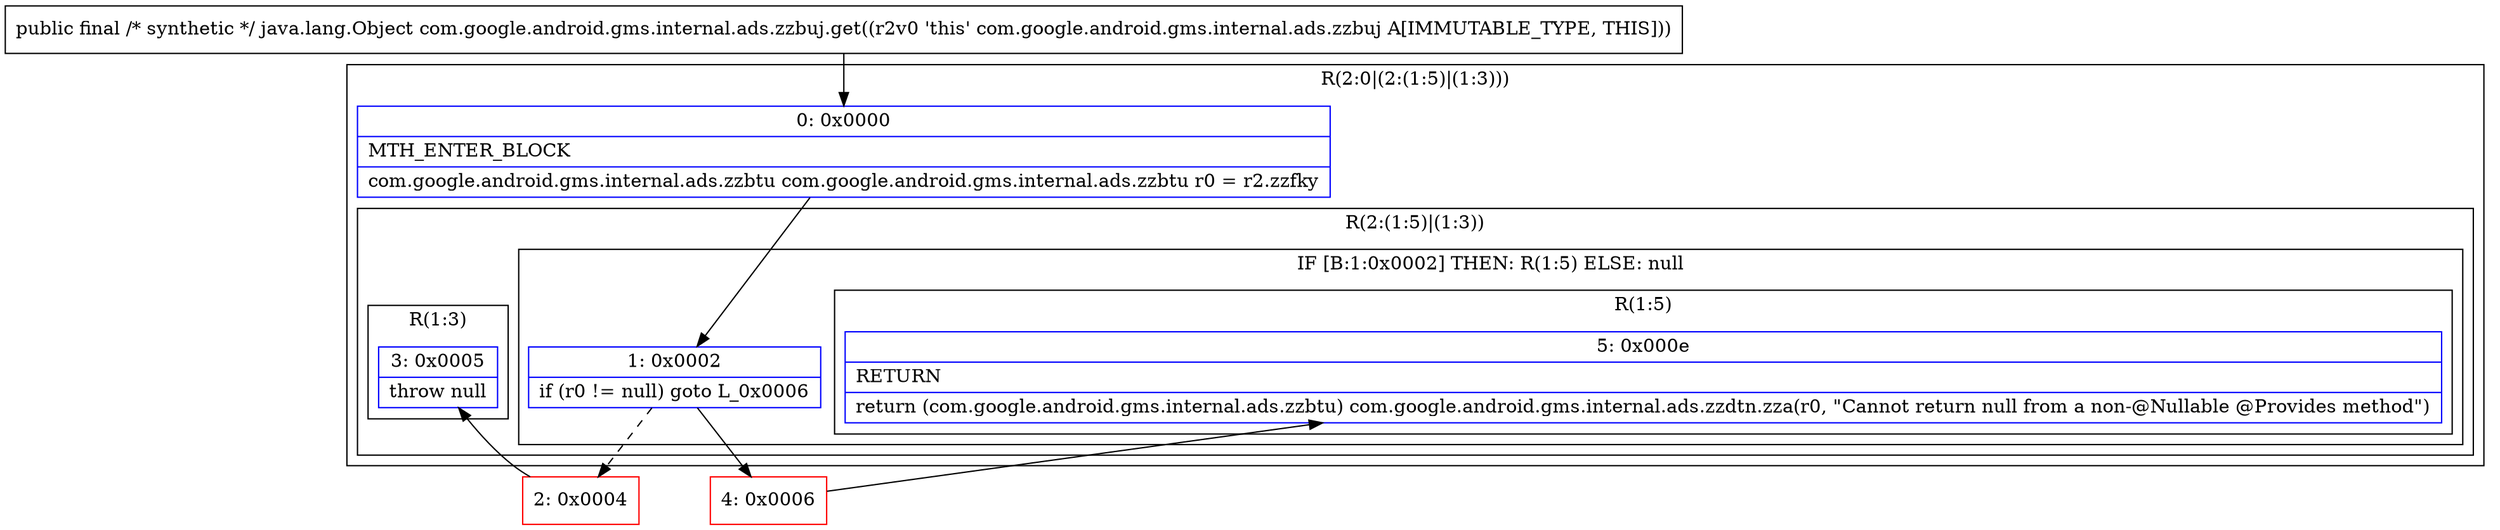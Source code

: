 digraph "CFG forcom.google.android.gms.internal.ads.zzbuj.get()Ljava\/lang\/Object;" {
subgraph cluster_Region_860288899 {
label = "R(2:0|(2:(1:5)|(1:3)))";
node [shape=record,color=blue];
Node_0 [shape=record,label="{0\:\ 0x0000|MTH_ENTER_BLOCK\l|com.google.android.gms.internal.ads.zzbtu com.google.android.gms.internal.ads.zzbtu r0 = r2.zzfky\l}"];
subgraph cluster_Region_1793709752 {
label = "R(2:(1:5)|(1:3))";
node [shape=record,color=blue];
subgraph cluster_IfRegion_800304292 {
label = "IF [B:1:0x0002] THEN: R(1:5) ELSE: null";
node [shape=record,color=blue];
Node_1 [shape=record,label="{1\:\ 0x0002|if (r0 != null) goto L_0x0006\l}"];
subgraph cluster_Region_1948244180 {
label = "R(1:5)";
node [shape=record,color=blue];
Node_5 [shape=record,label="{5\:\ 0x000e|RETURN\l|return (com.google.android.gms.internal.ads.zzbtu) com.google.android.gms.internal.ads.zzdtn.zza(r0, \"Cannot return null from a non\-@Nullable @Provides method\")\l}"];
}
}
subgraph cluster_Region_1622833737 {
label = "R(1:3)";
node [shape=record,color=blue];
Node_3 [shape=record,label="{3\:\ 0x0005|throw null\l}"];
}
}
}
Node_2 [shape=record,color=red,label="{2\:\ 0x0004}"];
Node_4 [shape=record,color=red,label="{4\:\ 0x0006}"];
MethodNode[shape=record,label="{public final \/* synthetic *\/ java.lang.Object com.google.android.gms.internal.ads.zzbuj.get((r2v0 'this' com.google.android.gms.internal.ads.zzbuj A[IMMUTABLE_TYPE, THIS])) }"];
MethodNode -> Node_0;
Node_0 -> Node_1;
Node_1 -> Node_2[style=dashed];
Node_1 -> Node_4;
Node_2 -> Node_3;
Node_4 -> Node_5;
}

